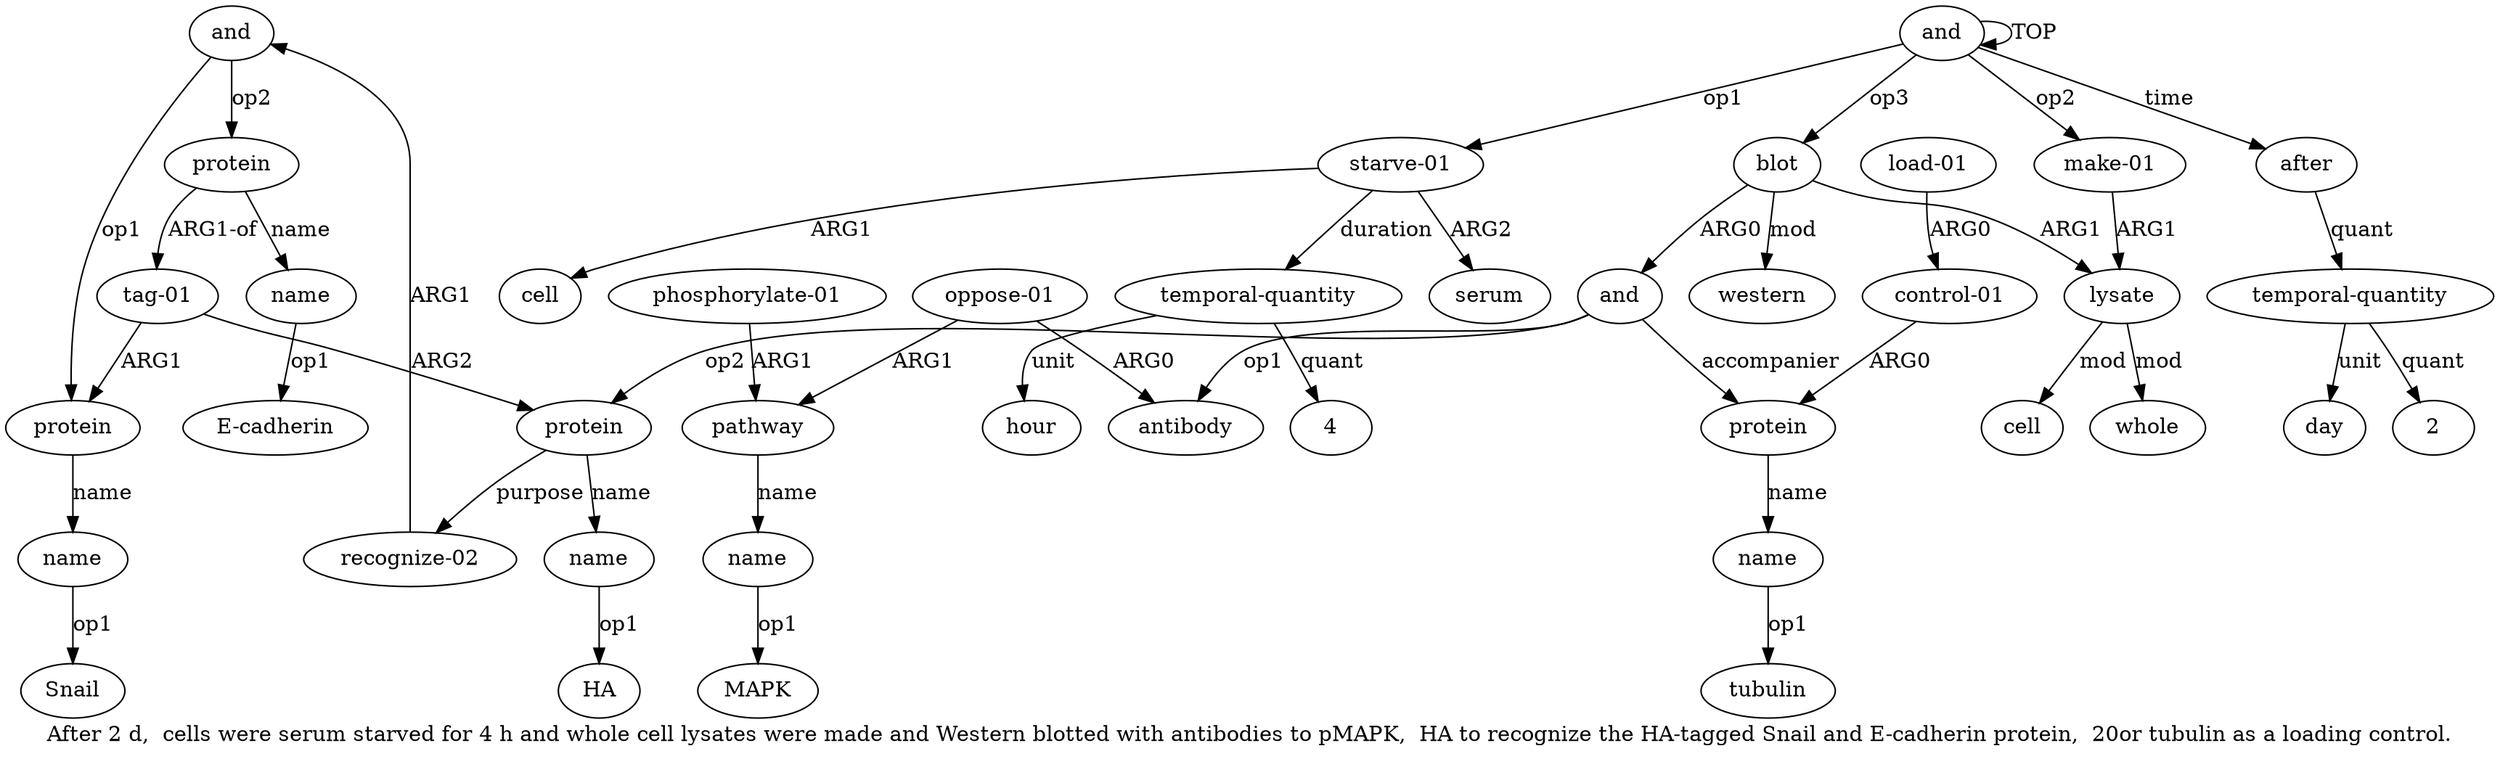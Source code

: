 digraph  {
	graph [label="After 2 d,  cells were serum starved for 4 h and whole cell lysates were made and Western blotted with antibodies to pMAPK,  HA \
to recognize the HA-tagged Snail and E-cadherin protein,  20or tubulin as a loading control."];
	node [label="\N"];
	a20	 [color=black,
		gold_ind=20,
		gold_label=and,
		label=and,
		test_ind=20,
		test_label=and];
	a21	 [color=black,
		gold_ind=21,
		gold_label=protein,
		label=protein,
		test_ind=21,
		test_label=protein];
	a20 -> a21 [key=0,
	color=black,
	gold_label=op1,
	label=op1,
	test_label=op1];
a24 [color=black,
	gold_ind=24,
	gold_label=protein,
	label=protein,
	test_ind=24,
	test_label=protein];
a20 -> a24 [key=0,
color=black,
gold_label=op2,
label=op2,
test_label=op2];
a22 [color=black,
gold_ind=22,
gold_label=name,
label=name,
test_ind=22,
test_label=name];
a21 -> a22 [key=0,
color=black,
gold_label=name,
label=name,
test_label=name];
"a22 Snail" [color=black,
gold_ind=-1,
gold_label=Snail,
label=Snail,
test_ind=-1,
test_label=Snail];
a22 -> "a22 Snail" [key=0,
color=black,
gold_label=op1,
label=op1,
test_label=op1];
a23 [color=black,
gold_ind=23,
gold_label="tag-01",
label="tag-01",
test_ind=23,
test_label="tag-01"];
a23 -> a21 [key=0,
color=black,
gold_label=ARG1,
label=ARG1,
test_label=ARG1];
a17 [color=black,
gold_ind=17,
gold_label=protein,
label=protein,
test_ind=17,
test_label=protein];
a23 -> a17 [key=0,
color=black,
gold_label=ARG2,
label=ARG2,
test_label=ARG2];
a24 -> a23 [key=0,
color=black,
gold_label="ARG1-of",
label="ARG1-of",
test_label="ARG1-of"];
a25 [color=black,
gold_ind=25,
gold_label=name,
label=name,
test_ind=25,
test_label=name];
a24 -> a25 [key=0,
color=black,
gold_label=name,
label=name,
test_label=name];
"a25 E-cadherin" [color=black,
gold_ind=-1,
gold_label="E-cadherin",
label="E-cadherin",
test_ind=-1,
test_label="E-cadherin"];
a25 -> "a25 E-cadherin" [key=0,
color=black,
gold_label=op1,
label=op1,
test_label=op1];
a26 [color=black,
gold_ind=26,
gold_label=protein,
label=protein,
test_ind=26,
test_label=protein];
a27 [color=black,
gold_ind=27,
gold_label=name,
label=name,
test_ind=27,
test_label=name];
a26 -> a27 [key=0,
color=black,
gold_label=name,
label=name,
test_label=name];
"a27 tubulin" [color=black,
gold_ind=-1,
gold_label=tubulin,
label=tubulin,
test_ind=-1,
test_label=tubulin];
a27 -> "a27 tubulin" [key=0,
color=black,
gold_label=op1,
label=op1,
test_label=op1];
a28 [color=black,
gold_ind=28,
gold_label="control-01",
label="control-01",
test_ind=28,
test_label="control-01"];
a28 -> a26 [key=0,
color=black,
gold_label=ARG0,
label=ARG0,
test_label=ARG0];
a29 [color=black,
gold_ind=29,
gold_label="load-01",
label="load-01",
test_ind=29,
test_label="load-01"];
a29 -> a28 [key=0,
color=black,
gold_label=ARG0,
label=ARG0,
test_label=ARG0];
a31 [color=black,
gold_ind=31,
gold_label=after,
label=after,
test_ind=31,
test_label=after];
a32 [color=black,
gold_ind=32,
gold_label="temporal-quantity",
label="temporal-quantity",
test_ind=32,
test_label="temporal-quantity"];
a31 -> a32 [key=0,
color=black,
gold_label=quant,
label=quant,
test_label=quant];
a30 [color=black,
gold_ind=30,
gold_label=western,
label=western,
test_ind=30,
test_label=western];
"a18 HA" [color=black,
gold_ind=-1,
gold_label=HA,
label=HA,
test_ind=-1,
test_label=HA];
a33 [color=black,
gold_ind=33,
gold_label=day,
label=day,
test_ind=33,
test_label=day];
a32 -> a33 [key=0,
color=black,
gold_label=unit,
label=unit,
test_label=unit];
"a32 2" [color=black,
gold_ind=-1,
gold_label=2,
label=2,
test_ind=-1,
test_label=2];
a32 -> "a32 2" [key=0,
color=black,
gold_label=quant,
label=quant,
test_label=quant];
a15 [color=black,
gold_ind=15,
gold_label=name,
label=name,
test_ind=15,
test_label=name];
"a15 MAPK" [color=black,
gold_ind=-1,
gold_label=MAPK,
label=MAPK,
test_ind=-1,
test_label=MAPK];
a15 -> "a15 MAPK" [key=0,
color=black,
gold_label=op1,
label=op1,
test_label=op1];
a14 [color=black,
gold_ind=14,
gold_label=pathway,
label=pathway,
test_ind=14,
test_label=pathway];
a14 -> a15 [key=0,
color=black,
gold_label=name,
label=name,
test_label=name];
a19 [color=black,
gold_ind=19,
gold_label="recognize-02",
label="recognize-02",
test_ind=19,
test_label="recognize-02"];
a17 -> a19 [key=0,
color=black,
gold_label=purpose,
label=purpose,
test_label=purpose];
a18 [color=black,
gold_ind=18,
gold_label=name,
label=name,
test_ind=18,
test_label=name];
a17 -> a18 [key=0,
color=black,
gold_label=name,
label=name,
test_label=name];
a16 [color=black,
gold_ind=16,
gold_label="phosphorylate-01",
label="phosphorylate-01",
test_ind=16,
test_label="phosphorylate-01"];
a16 -> a14 [key=0,
color=black,
gold_label=ARG1,
label=ARG1,
test_label=ARG1];
a11 [color=black,
gold_ind=11,
gold_label=and,
label=and,
test_ind=11,
test_label=and];
a11 -> a26 [key=0,
color=black,
gold_label=accompanier,
label=accompanier,
test_label=accompanier];
a11 -> a17 [key=0,
color=black,
gold_label=op2,
label=op2,
test_label=op2];
a12 [color=black,
gold_ind=12,
gold_label=antibody,
label=antibody,
test_ind=12,
test_label=antibody];
a11 -> a12 [key=0,
color=black,
gold_label=op1,
label=op1,
test_label=op1];
a10 [color=black,
gold_ind=10,
gold_label=blot,
label=blot,
test_ind=10,
test_label=blot];
a10 -> a30 [key=0,
color=black,
gold_label=mod,
label=mod,
test_label=mod];
a10 -> a11 [key=0,
color=black,
gold_label=ARG0,
label=ARG0,
test_label=ARG0];
a7 [color=black,
gold_ind=7,
gold_label=lysate,
label=lysate,
test_ind=7,
test_label=lysate];
a10 -> a7 [key=0,
color=black,
gold_label=ARG1,
label=ARG1,
test_label=ARG1];
a13 [color=black,
gold_ind=13,
gold_label="oppose-01",
label="oppose-01",
test_ind=13,
test_label="oppose-01"];
a13 -> a14 [key=0,
color=black,
gold_label=ARG1,
label=ARG1,
test_label=ARG1];
a13 -> a12 [key=0,
color=black,
gold_label=ARG0,
label=ARG0,
test_label=ARG0];
a19 -> a20 [key=0,
color=black,
gold_label=ARG1,
label=ARG1,
test_label=ARG1];
a18 -> "a18 HA" [key=0,
color=black,
gold_label=op1,
label=op1,
test_label=op1];
a1 [color=black,
gold_ind=1,
gold_label="starve-01",
label="starve-01",
test_ind=1,
test_label="starve-01"];
a3 [color=black,
gold_ind=3,
gold_label=serum,
label=serum,
test_ind=3,
test_label=serum];
a1 -> a3 [key=0,
color=black,
gold_label=ARG2,
label=ARG2,
test_label=ARG2];
a2 [color=black,
gold_ind=2,
gold_label=cell,
label=cell,
test_ind=2,
test_label=cell];
a1 -> a2 [key=0,
color=black,
gold_label=ARG1,
label=ARG1,
test_label=ARG1];
a4 [color=black,
gold_ind=4,
gold_label="temporal-quantity",
label="temporal-quantity",
test_ind=4,
test_label="temporal-quantity"];
a1 -> a4 [key=0,
color=black,
gold_label=duration,
label=duration,
test_label=duration];
a0 [color=black,
gold_ind=0,
gold_label=and,
label=and,
test_ind=0,
test_label=and];
a0 -> a31 [key=0,
color=black,
gold_label=time,
label=time,
test_label=time];
a0 -> a10 [key=0,
color=black,
gold_label=op3,
label=op3,
test_label=op3];
a0 -> a1 [key=0,
color=black,
gold_label=op1,
label=op1,
test_label=op1];
a0 -> a0 [key=0,
color=black,
gold_label=TOP,
label=TOP,
test_label=TOP];
a6 [color=black,
gold_ind=6,
gold_label="make-01",
label="make-01",
test_ind=6,
test_label="make-01"];
a0 -> a6 [key=0,
color=black,
gold_label=op2,
label=op2,
test_label=op2];
a5 [color=black,
gold_ind=5,
gold_label=hour,
label=hour,
test_ind=5,
test_label=hour];
a4 -> a5 [key=0,
color=black,
gold_label=unit,
label=unit,
test_label=unit];
"a4 4" [color=black,
gold_ind=-1,
gold_label=4,
label=4,
test_ind=-1,
test_label=4];
a4 -> "a4 4" [key=0,
color=black,
gold_label=quant,
label=quant,
test_label=quant];
a9 [color=black,
gold_ind=9,
gold_label=cell,
label=cell,
test_ind=9,
test_label=cell];
a7 -> a9 [key=0,
color=black,
gold_label=mod,
label=mod,
test_label=mod];
a8 [color=black,
gold_ind=8,
gold_label=whole,
label=whole,
test_ind=8,
test_label=whole];
a7 -> a8 [key=0,
color=black,
gold_label=mod,
label=mod,
test_label=mod];
a6 -> a7 [key=0,
color=black,
gold_label=ARG1,
label=ARG1,
test_label=ARG1];
}
